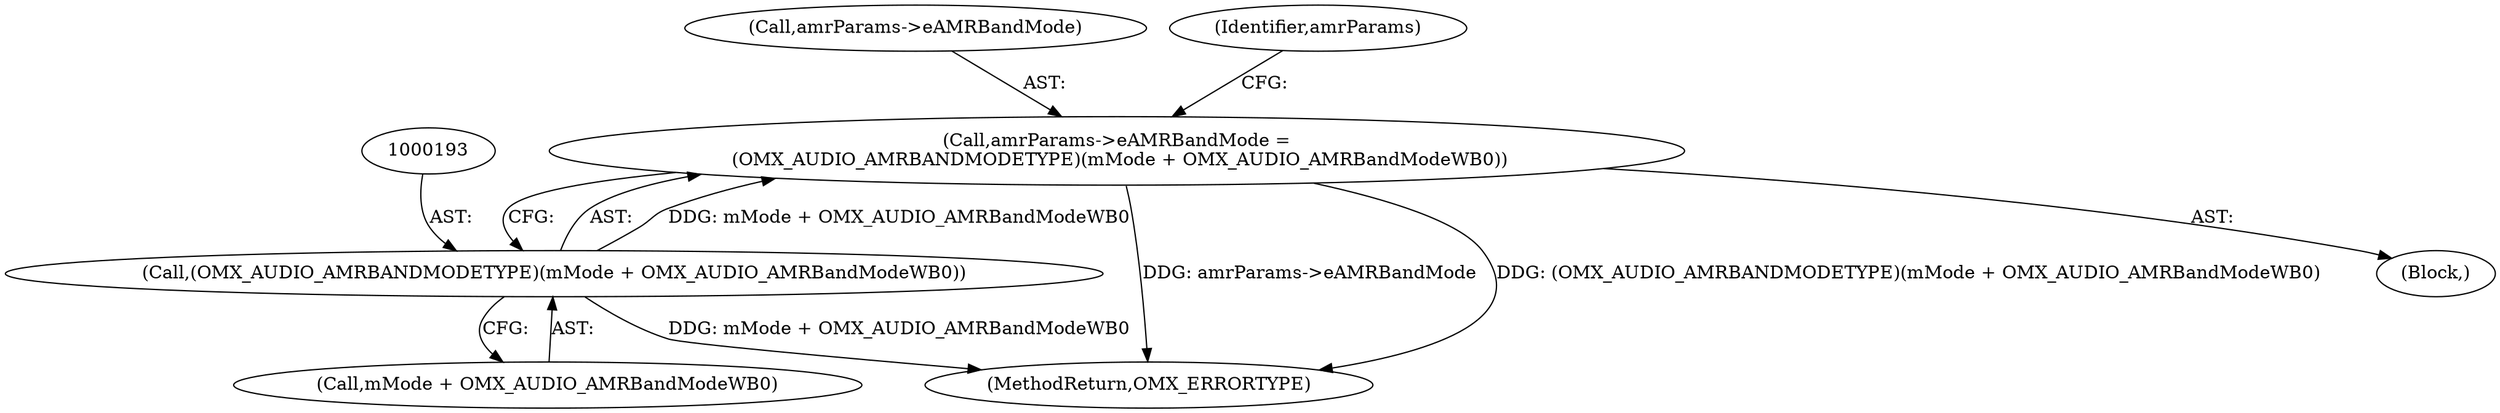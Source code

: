 digraph "0_Android_295c883fe3105b19bcd0f9e07d54c6b589fc5bff_10@integer" {
"1000188" [label="(Call,amrParams->eAMRBandMode =\n (OMX_AUDIO_AMRBANDMODETYPE)(mMode + OMX_AUDIO_AMRBandModeWB0))"];
"1000192" [label="(Call,(OMX_AUDIO_AMRBANDMODETYPE)(mMode + OMX_AUDIO_AMRBandModeWB0))"];
"1000189" [label="(Call,amrParams->eAMRBandMode)"];
"1000199" [label="(Identifier,amrParams)"];
"1000194" [label="(Call,mMode + OMX_AUDIO_AMRBandModeWB0)"];
"1000282" [label="(MethodReturn,OMX_ERRORTYPE)"];
"1000188" [label="(Call,amrParams->eAMRBandMode =\n (OMX_AUDIO_AMRBANDMODETYPE)(mMode + OMX_AUDIO_AMRBandModeWB0))"];
"1000192" [label="(Call,(OMX_AUDIO_AMRBANDMODETYPE)(mMode + OMX_AUDIO_AMRBandModeWB0))"];
"1000155" [label="(Block,)"];
"1000188" -> "1000155"  [label="AST: "];
"1000188" -> "1000192"  [label="CFG: "];
"1000189" -> "1000188"  [label="AST: "];
"1000192" -> "1000188"  [label="AST: "];
"1000199" -> "1000188"  [label="CFG: "];
"1000188" -> "1000282"  [label="DDG: amrParams->eAMRBandMode"];
"1000188" -> "1000282"  [label="DDG: (OMX_AUDIO_AMRBANDMODETYPE)(mMode + OMX_AUDIO_AMRBandModeWB0)"];
"1000192" -> "1000188"  [label="DDG: mMode + OMX_AUDIO_AMRBandModeWB0"];
"1000192" -> "1000194"  [label="CFG: "];
"1000193" -> "1000192"  [label="AST: "];
"1000194" -> "1000192"  [label="AST: "];
"1000192" -> "1000282"  [label="DDG: mMode + OMX_AUDIO_AMRBandModeWB0"];
}
